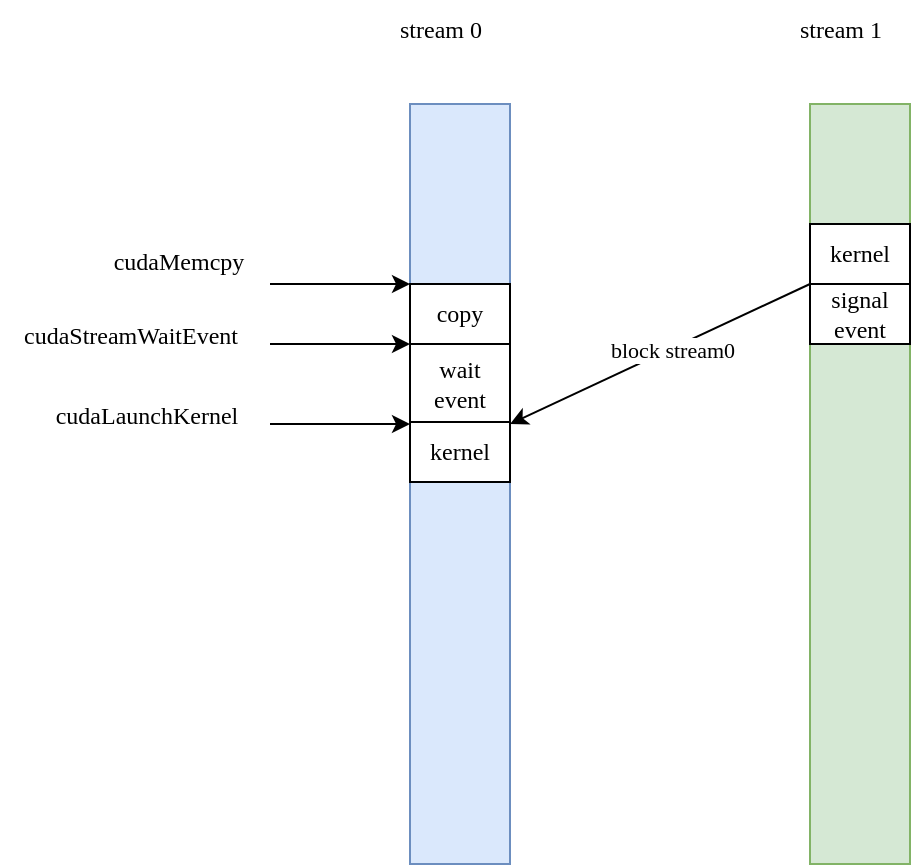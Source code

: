 <mxfile version="22.1.5" type="github">
  <diagram name="第 1 页" id="r2tXutRJMJ_TncnxQ6NY">
    <mxGraphModel dx="639" dy="569" grid="0" gridSize="10" guides="1" tooltips="1" connect="1" arrows="1" fold="1" page="0" pageScale="1" pageWidth="827" pageHeight="1169" math="0" shadow="0">
      <root>
        <mxCell id="0" />
        <mxCell id="1" parent="0" />
        <mxCell id="j8RAuDSu79F2Eb5KRoHp-1" value="" style="rounded=0;whiteSpace=wrap;html=1;fontFamily=Times New Roman;fillColor=#dae8fc;strokeColor=#6c8ebf;" vertex="1" parent="1">
          <mxGeometry x="310" y="120" width="50" height="380" as="geometry" />
        </mxCell>
        <mxCell id="j8RAuDSu79F2Eb5KRoHp-2" value="" style="rounded=0;whiteSpace=wrap;html=1;fontFamily=Times New Roman;fillColor=#d5e8d4;strokeColor=#82b366;" vertex="1" parent="1">
          <mxGeometry x="510" y="120" width="50" height="380" as="geometry" />
        </mxCell>
        <mxCell id="j8RAuDSu79F2Eb5KRoHp-3" value="&lt;div&gt;stream 0&lt;/div&gt;" style="text;html=1;align=center;verticalAlign=middle;resizable=0;points=[];autosize=1;strokeColor=none;fillColor=none;fontFamily=Times New Roman;" vertex="1" parent="1">
          <mxGeometry x="295" y="68" width="60" height="30" as="geometry" />
        </mxCell>
        <mxCell id="j8RAuDSu79F2Eb5KRoHp-4" value="&lt;div&gt;stream 1&lt;br&gt;&lt;/div&gt;" style="text;html=1;align=center;verticalAlign=middle;resizable=0;points=[];autosize=1;strokeColor=none;fillColor=none;fontFamily=Times New Roman;" vertex="1" parent="1">
          <mxGeometry x="495" y="68" width="60" height="30" as="geometry" />
        </mxCell>
        <mxCell id="j8RAuDSu79F2Eb5KRoHp-5" value="wait event" style="rounded=0;whiteSpace=wrap;html=1;fontFamily=Times New Roman;" vertex="1" parent="1">
          <mxGeometry x="310" y="240" width="50" height="40" as="geometry" />
        </mxCell>
        <mxCell id="j8RAuDSu79F2Eb5KRoHp-9" value="&lt;div&gt;kernel&lt;/div&gt;" style="rounded=0;whiteSpace=wrap;html=1;fontFamily=Times New Roman;" vertex="1" parent="1">
          <mxGeometry x="310" y="279" width="50" height="30" as="geometry" />
        </mxCell>
        <mxCell id="j8RAuDSu79F2Eb5KRoHp-10" value="copy" style="rounded=0;whiteSpace=wrap;html=1;fontFamily=Times New Roman;" vertex="1" parent="1">
          <mxGeometry x="310" y="210" width="50" height="30" as="geometry" />
        </mxCell>
        <mxCell id="j8RAuDSu79F2Eb5KRoHp-11" value="signal event" style="rounded=0;whiteSpace=wrap;html=1;fontFamily=Times New Roman;" vertex="1" parent="1">
          <mxGeometry x="510" y="210" width="50" height="30" as="geometry" />
        </mxCell>
        <mxCell id="j8RAuDSu79F2Eb5KRoHp-13" value="&lt;div&gt;kernel&lt;/div&gt;" style="rounded=0;whiteSpace=wrap;html=1;fontFamily=Times New Roman;" vertex="1" parent="1">
          <mxGeometry x="510" y="180" width="50" height="30" as="geometry" />
        </mxCell>
        <mxCell id="j8RAuDSu79F2Eb5KRoHp-16" value="&lt;div&gt;cudaStreamWaitEvent&lt;/div&gt;" style="text;html=1;align=center;verticalAlign=middle;resizable=0;points=[];autosize=1;strokeColor=none;fillColor=none;fontFamily=Times New Roman;" vertex="1" parent="1">
          <mxGeometry x="105" y="221" width="130" height="30" as="geometry" />
        </mxCell>
        <mxCell id="j8RAuDSu79F2Eb5KRoHp-17" value="" style="endArrow=classic;html=1;rounded=0;entryX=0;entryY=0;entryDx=0;entryDy=0;fontFamily=Times New Roman;" edge="1" parent="1" target="j8RAuDSu79F2Eb5KRoHp-5">
          <mxGeometry width="50" height="50" relative="1" as="geometry">
            <mxPoint x="240" y="240" as="sourcePoint" />
            <mxPoint x="300" y="240" as="targetPoint" />
          </mxGeometry>
        </mxCell>
        <mxCell id="j8RAuDSu79F2Eb5KRoHp-18" value="cudaMemcpy" style="text;html=1;align=center;verticalAlign=middle;resizable=0;points=[];autosize=1;strokeColor=none;fillColor=none;fontFamily=Times New Roman;" vertex="1" parent="1">
          <mxGeometry x="149" y="184" width="90" height="30" as="geometry" />
        </mxCell>
        <mxCell id="j8RAuDSu79F2Eb5KRoHp-19" value="" style="endArrow=classic;html=1;rounded=0;entryX=0;entryY=0;entryDx=0;entryDy=0;fontFamily=Times New Roman;" edge="1" parent="1">
          <mxGeometry width="50" height="50" relative="1" as="geometry">
            <mxPoint x="240" y="210" as="sourcePoint" />
            <mxPoint x="310" y="210" as="targetPoint" />
          </mxGeometry>
        </mxCell>
        <mxCell id="j8RAuDSu79F2Eb5KRoHp-20" value="cudaLaunchKernel" style="text;html=1;align=center;verticalAlign=middle;resizable=0;points=[];autosize=1;strokeColor=none;fillColor=none;fontFamily=Times New Roman;" vertex="1" parent="1">
          <mxGeometry x="123" y="261" width="110" height="30" as="geometry" />
        </mxCell>
        <mxCell id="j8RAuDSu79F2Eb5KRoHp-21" value="" style="endArrow=classic;html=1;rounded=0;entryX=0;entryY=0;entryDx=0;entryDy=0;fontFamily=Times New Roman;" edge="1" parent="1">
          <mxGeometry width="50" height="50" relative="1" as="geometry">
            <mxPoint x="240" y="280" as="sourcePoint" />
            <mxPoint x="310" y="280" as="targetPoint" />
          </mxGeometry>
        </mxCell>
        <mxCell id="j8RAuDSu79F2Eb5KRoHp-22" value="" style="endArrow=classic;html=1;rounded=0;exitX=0;exitY=0;exitDx=0;exitDy=0;entryX=1;entryY=1;entryDx=0;entryDy=0;" edge="1" parent="1" source="j8RAuDSu79F2Eb5KRoHp-11" target="j8RAuDSu79F2Eb5KRoHp-5">
          <mxGeometry width="50" height="50" relative="1" as="geometry">
            <mxPoint x="319" y="362" as="sourcePoint" />
            <mxPoint x="228" y="369" as="targetPoint" />
          </mxGeometry>
        </mxCell>
        <mxCell id="j8RAuDSu79F2Eb5KRoHp-24" value="&lt;div&gt;block stream0&lt;/div&gt;" style="edgeLabel;html=1;align=center;verticalAlign=middle;resizable=0;points=[];fontFamily=Times New Roman;" vertex="1" connectable="0" parent="j8RAuDSu79F2Eb5KRoHp-22">
          <mxGeometry x="-0.074" relative="1" as="geometry">
            <mxPoint as="offset" />
          </mxGeometry>
        </mxCell>
      </root>
    </mxGraphModel>
  </diagram>
</mxfile>
